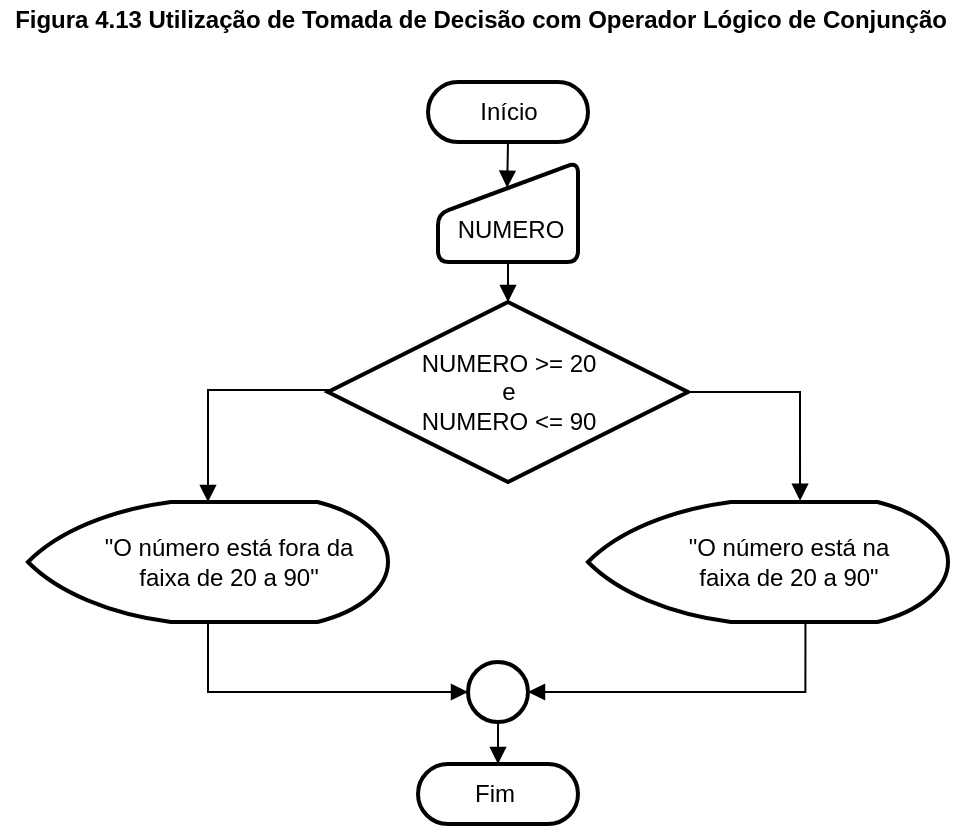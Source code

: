 <mxfile version="16.5.1" type="device"><diagram id="Rc4lHMqhAa1ftpGkHJ4j" name="Página-1"><mxGraphModel dx="774" dy="1671" grid="1" gridSize="10" guides="1" tooltips="1" connect="1" arrows="1" fold="1" page="1" pageScale="1" pageWidth="827" pageHeight="1169" math="0" shadow="0"><root><mxCell id="0"/><mxCell id="1" parent="0"/><mxCell id="c5ML6348WJpwuv9rhkFu-1" value="&lt;b&gt;Figura 4.13 Utilização de Tomada de Decisão com Operador Lógico de Conjunção&lt;/b&gt;" style="text;html=1;align=center;verticalAlign=middle;resizable=0;points=[];autosize=1;strokeColor=none;fillColor=none;" vertex="1" parent="1"><mxGeometry x="140" y="-1169" width="480" height="20" as="geometry"/></mxCell><mxCell id="c5ML6348WJpwuv9rhkFu-23" style="edgeStyle=orthogonalEdgeStyle;rounded=0;orthogonalLoop=1;jettySize=auto;html=1;exitX=0.5;exitY=0.5;exitDx=0;exitDy=15;exitPerimeter=0;entryX=0.494;entryY=0.257;entryDx=0;entryDy=0;entryPerimeter=0;endArrow=block;endFill=1;" edge="1" parent="1" source="c5ML6348WJpwuv9rhkFu-2" target="c5ML6348WJpwuv9rhkFu-10"><mxGeometry relative="1" as="geometry"/></mxCell><mxCell id="c5ML6348WJpwuv9rhkFu-2" value="" style="html=1;dashed=0;whitespace=wrap;shape=mxgraph.dfd.start;strokeWidth=2;" vertex="1" parent="1"><mxGeometry x="354" y="-1128" width="80" height="30" as="geometry"/></mxCell><mxCell id="c5ML6348WJpwuv9rhkFu-8" style="edgeStyle=orthogonalEdgeStyle;rounded=0;orthogonalLoop=1;jettySize=auto;html=1;exitX=0.5;exitY=1;exitDx=0;exitDy=0;entryX=0.5;entryY=0;entryDx=0;entryDy=0;endArrow=block;endFill=1;" edge="1" parent="1" target="c5ML6348WJpwuv9rhkFu-6"><mxGeometry relative="1" as="geometry"><mxPoint x="394" y="-1038" as="sourcePoint"/></mxGeometry></mxCell><mxCell id="c5ML6348WJpwuv9rhkFu-15" style="edgeStyle=orthogonalEdgeStyle;rounded=0;orthogonalLoop=1;jettySize=auto;html=1;entryX=0.5;entryY=0;entryDx=0;entryDy=0;entryPerimeter=0;endArrow=block;endFill=1;exitX=0;exitY=0.5;exitDx=0;exitDy=0;" edge="1" parent="1" source="c5ML6348WJpwuv9rhkFu-6" target="c5ML6348WJpwuv9rhkFu-12"><mxGeometry relative="1" as="geometry"><Array as="points"><mxPoint x="308" y="-973"/><mxPoint x="308" y="-974"/><mxPoint x="244" y="-974"/></Array></mxGeometry></mxCell><mxCell id="c5ML6348WJpwuv9rhkFu-16" style="edgeStyle=orthogonalEdgeStyle;rounded=0;orthogonalLoop=1;jettySize=auto;html=1;exitX=1;exitY=0.5;exitDx=0;exitDy=0;entryX=0.589;entryY=-0.011;entryDx=0;entryDy=0;entryPerimeter=0;endArrow=block;endFill=1;" edge="1" parent="1" source="c5ML6348WJpwuv9rhkFu-6" target="c5ML6348WJpwuv9rhkFu-11"><mxGeometry relative="1" as="geometry"/></mxCell><mxCell id="c5ML6348WJpwuv9rhkFu-6" value="" style="rhombus;whiteSpace=wrap;html=1;dashed=0;strokeWidth=2;rounded=0;" vertex="1" parent="1"><mxGeometry x="304" y="-1018" width="180" height="90" as="geometry"/></mxCell><mxCell id="c5ML6348WJpwuv9rhkFu-9" value="NUMERO &amp;gt;= 20&lt;br&gt;e&lt;br&gt;NUMERO &amp;lt;= 90" style="text;html=1;align=center;verticalAlign=middle;resizable=0;points=[];autosize=1;strokeColor=none;fillColor=none;" vertex="1" parent="1"><mxGeometry x="344" y="-998" width="100" height="50" as="geometry"/></mxCell><mxCell id="c5ML6348WJpwuv9rhkFu-10" value="" style="html=1;strokeWidth=2;shape=manualInput;whiteSpace=wrap;rounded=1;size=26;arcSize=11;" vertex="1" parent="1"><mxGeometry x="359" y="-1088" width="70" height="50" as="geometry"/></mxCell><mxCell id="c5ML6348WJpwuv9rhkFu-19" style="edgeStyle=orthogonalEdgeStyle;rounded=0;orthogonalLoop=1;jettySize=auto;html=1;exitX=0.604;exitY=1.011;exitDx=0;exitDy=0;exitPerimeter=0;entryX=1;entryY=0.5;entryDx=0;entryDy=0;endArrow=block;endFill=1;" edge="1" parent="1" source="c5ML6348WJpwuv9rhkFu-11" target="c5ML6348WJpwuv9rhkFu-17"><mxGeometry relative="1" as="geometry"/></mxCell><mxCell id="c5ML6348WJpwuv9rhkFu-11" value="" style="strokeWidth=2;html=1;shape=mxgraph.flowchart.display;whiteSpace=wrap;rounded=1;sketch=0;" vertex="1" parent="1"><mxGeometry x="434" y="-918" width="180" height="60" as="geometry"/></mxCell><mxCell id="c5ML6348WJpwuv9rhkFu-18" style="edgeStyle=orthogonalEdgeStyle;rounded=0;orthogonalLoop=1;jettySize=auto;html=1;exitX=0.5;exitY=1;exitDx=0;exitDy=0;exitPerimeter=0;entryX=0;entryY=0.5;entryDx=0;entryDy=0;endArrow=block;endFill=1;" edge="1" parent="1" source="c5ML6348WJpwuv9rhkFu-12" target="c5ML6348WJpwuv9rhkFu-17"><mxGeometry relative="1" as="geometry"/></mxCell><mxCell id="c5ML6348WJpwuv9rhkFu-12" value="" style="strokeWidth=2;html=1;shape=mxgraph.flowchart.display;whiteSpace=wrap;rounded=1;sketch=0;" vertex="1" parent="1"><mxGeometry x="154" y="-918" width="180" height="60" as="geometry"/></mxCell><mxCell id="c5ML6348WJpwuv9rhkFu-13" value="&quot;O número está fora da&lt;br&gt;faixa de 20 a 90&quot;" style="text;html=1;align=center;verticalAlign=middle;resizable=0;points=[];autosize=1;strokeColor=none;fillColor=none;" vertex="1" parent="1"><mxGeometry x="184" y="-903" width="140" height="30" as="geometry"/></mxCell><mxCell id="c5ML6348WJpwuv9rhkFu-14" value="&quot;O número está na&lt;br&gt;faixa de 20 a 90&quot;" style="text;html=1;align=center;verticalAlign=middle;resizable=0;points=[];autosize=1;strokeColor=none;fillColor=none;" vertex="1" parent="1"><mxGeometry x="474" y="-903" width="120" height="30" as="geometry"/></mxCell><mxCell id="c5ML6348WJpwuv9rhkFu-21" style="edgeStyle=orthogonalEdgeStyle;rounded=0;orthogonalLoop=1;jettySize=auto;html=1;exitX=0.5;exitY=1;exitDx=0;exitDy=0;entryX=0.5;entryY=0.5;entryDx=0;entryDy=-15;entryPerimeter=0;endArrow=block;endFill=1;" edge="1" parent="1" source="c5ML6348WJpwuv9rhkFu-17" target="c5ML6348WJpwuv9rhkFu-20"><mxGeometry relative="1" as="geometry"/></mxCell><mxCell id="c5ML6348WJpwuv9rhkFu-17" value="" style="shape=ellipse;html=1;dashed=0;whitespace=wrap;aspect=fixed;perimeter=ellipsePerimeter;rounded=0;sketch=0;strokeWidth=2;" vertex="1" parent="1"><mxGeometry x="374" y="-838" width="30" height="30" as="geometry"/></mxCell><mxCell id="c5ML6348WJpwuv9rhkFu-20" value="" style="html=1;dashed=0;whitespace=wrap;shape=mxgraph.dfd.start;rounded=0;sketch=0;strokeWidth=2;" vertex="1" parent="1"><mxGeometry x="349" y="-787" width="80" height="30" as="geometry"/></mxCell><mxCell id="c5ML6348WJpwuv9rhkFu-22" value="Fim" style="text;html=1;align=center;verticalAlign=middle;resizable=0;points=[];autosize=1;strokeColor=none;fillColor=none;" vertex="1" parent="1"><mxGeometry x="367" y="-782" width="40" height="20" as="geometry"/></mxCell><mxCell id="c5ML6348WJpwuv9rhkFu-24" value="NUMERO" style="text;html=1;align=center;verticalAlign=middle;resizable=0;points=[];autosize=1;strokeColor=none;fillColor=none;" vertex="1" parent="1"><mxGeometry x="360" y="-1064" width="70" height="20" as="geometry"/></mxCell><mxCell id="c5ML6348WJpwuv9rhkFu-25" value="Início" style="text;html=1;align=center;verticalAlign=middle;resizable=0;points=[];autosize=1;strokeColor=none;fillColor=none;" vertex="1" parent="1"><mxGeometry x="374" y="-1123" width="40" height="20" as="geometry"/></mxCell></root></mxGraphModel></diagram></mxfile>
